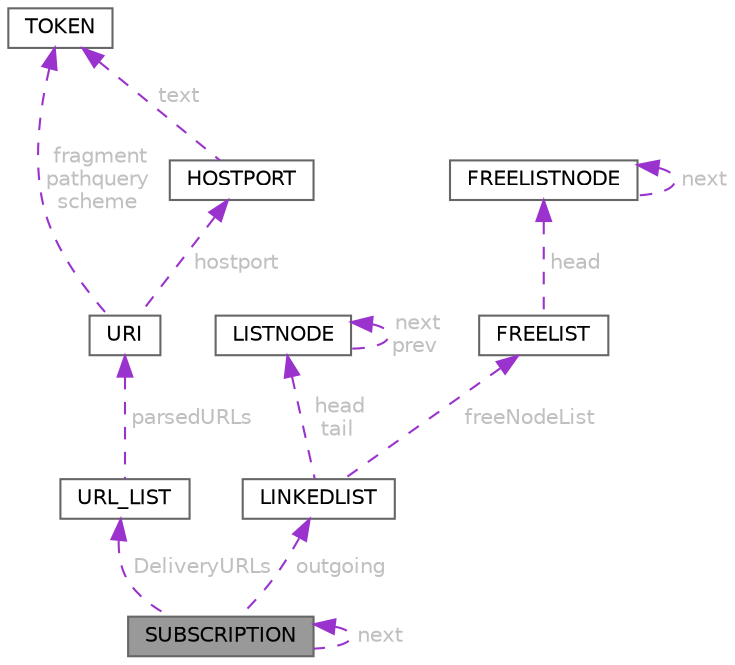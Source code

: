 digraph "SUBSCRIPTION"
{
 // LATEX_PDF_SIZE
  bgcolor="transparent";
  edge [fontname=Helvetica,fontsize=10,labelfontname=Helvetica,labelfontsize=10];
  node [fontname=Helvetica,fontsize=10,shape=box,height=0.2,width=0.4];
  Node1 [id="Node000001",label="SUBSCRIPTION",height=0.2,width=0.4,color="gray40", fillcolor="grey60", style="filled", fontcolor="black",tooltip=" "];
  Node2 -> Node1 [id="edge1_Node000001_Node000002",dir="back",color="darkorchid3",style="dashed",tooltip=" ",label=" DeliveryURLs",fontcolor="grey" ];
  Node2 [id="Node000002",label="URL_LIST",height=0.2,width=0.4,color="gray40", fillcolor="white", style="filled",URL="$structURL__LIST.html",tooltip="Represents a list of URLs as in the \"callback\" header of SUBSCRIBE message in GENA...."];
  Node3 -> Node2 [id="edge2_Node000002_Node000003",dir="back",color="darkorchid3",style="dashed",tooltip=" ",label=" parsedURLs",fontcolor="grey" ];
  Node3 [id="Node000003",label="URI",height=0.2,width=0.4,color="gray40", fillcolor="white", style="filled",URL="$structURI.html",tooltip="Represents a URI used in parse_uri and elsewhere."];
  Node4 -> Node3 [id="edge3_Node000003_Node000004",dir="back",color="darkorchid3",style="dashed",tooltip=" ",label=" fragment\npathquery\nscheme",fontcolor="grey" ];
  Node4 [id="Node000004",label="TOKEN",height=0.2,width=0.4,color="gray40", fillcolor="white", style="filled",URL="$structTOKEN.html",tooltip="Buffer used in parsinghttp messages, urls, etc. generally this simply holds a pointer into a larger a..."];
  Node5 -> Node3 [id="edge4_Node000003_Node000005",dir="back",color="darkorchid3",style="dashed",tooltip=" ",label=" hostport",fontcolor="grey" ];
  Node5 [id="Node000005",label="HOSTPORT",height=0.2,width=0.4,color="gray40", fillcolor="white", style="filled",URL="$structHOSTPORT.html",tooltip="Represents a host port: e.g. \"127.127.0.1:80\" text is a token pointing to the full string representat..."];
  Node4 -> Node5 [id="edge5_Node000005_Node000004",dir="back",color="darkorchid3",style="dashed",tooltip=" ",label=" text",fontcolor="grey" ];
  Node6 -> Node1 [id="edge6_Node000001_Node000006",dir="back",color="darkorchid3",style="dashed",tooltip=" ",label=" outgoing",fontcolor="grey" ];
  Node6 [id="Node000006",label="LINKEDLIST",height=0.2,width=0.4,color="gray40", fillcolor="white", style="filled",URL="$structLINKEDLIST.html",tooltip=" "];
  Node7 -> Node6 [id="edge7_Node000006_Node000007",dir="back",color="darkorchid3",style="dashed",tooltip=" ",label=" head\ntail",fontcolor="grey" ];
  Node7 [id="Node000007",label="LISTNODE",height=0.2,width=0.4,color="gray40", fillcolor="white", style="filled",URL="$structLISTNODE.html",tooltip=" "];
  Node7 -> Node7 [id="edge8_Node000007_Node000007",dir="back",color="darkorchid3",style="dashed",tooltip=" ",label=" next\nprev",fontcolor="grey" ];
  Node8 -> Node6 [id="edge9_Node000006_Node000008",dir="back",color="darkorchid3",style="dashed",tooltip=" ",label=" freeNodeList",fontcolor="grey" ];
  Node8 [id="Node000008",label="FREELIST",height=0.2,width=0.4,color="gray40", fillcolor="white", style="filled",URL="$structFREELIST.html",tooltip=" "];
  Node9 -> Node8 [id="edge10_Node000008_Node000009",dir="back",color="darkorchid3",style="dashed",tooltip=" ",label=" head",fontcolor="grey" ];
  Node9 [id="Node000009",label="FREELISTNODE",height=0.2,width=0.4,color="gray40", fillcolor="white", style="filled",URL="$structFREELISTNODE.html",tooltip=" "];
  Node9 -> Node9 [id="edge11_Node000009_Node000009",dir="back",color="darkorchid3",style="dashed",tooltip=" ",label=" next",fontcolor="grey" ];
  Node1 -> Node1 [id="edge12_Node000001_Node000001",dir="back",color="darkorchid3",style="dashed",tooltip=" ",label=" next",fontcolor="grey" ];
}
